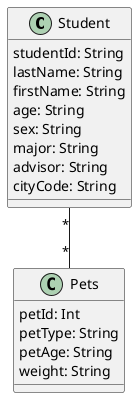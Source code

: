 @startuml "Pets1"


class Student{
  studentId: String
  lastName: String
  firstName: String
  age: String
  sex: String
  major: String
  advisor: String
  cityCode: String
}


class Pets{
  petId: Int
  petType: String
  petAge: String
  weight: String
}


Student "*" -- "*" Pets


@enduml